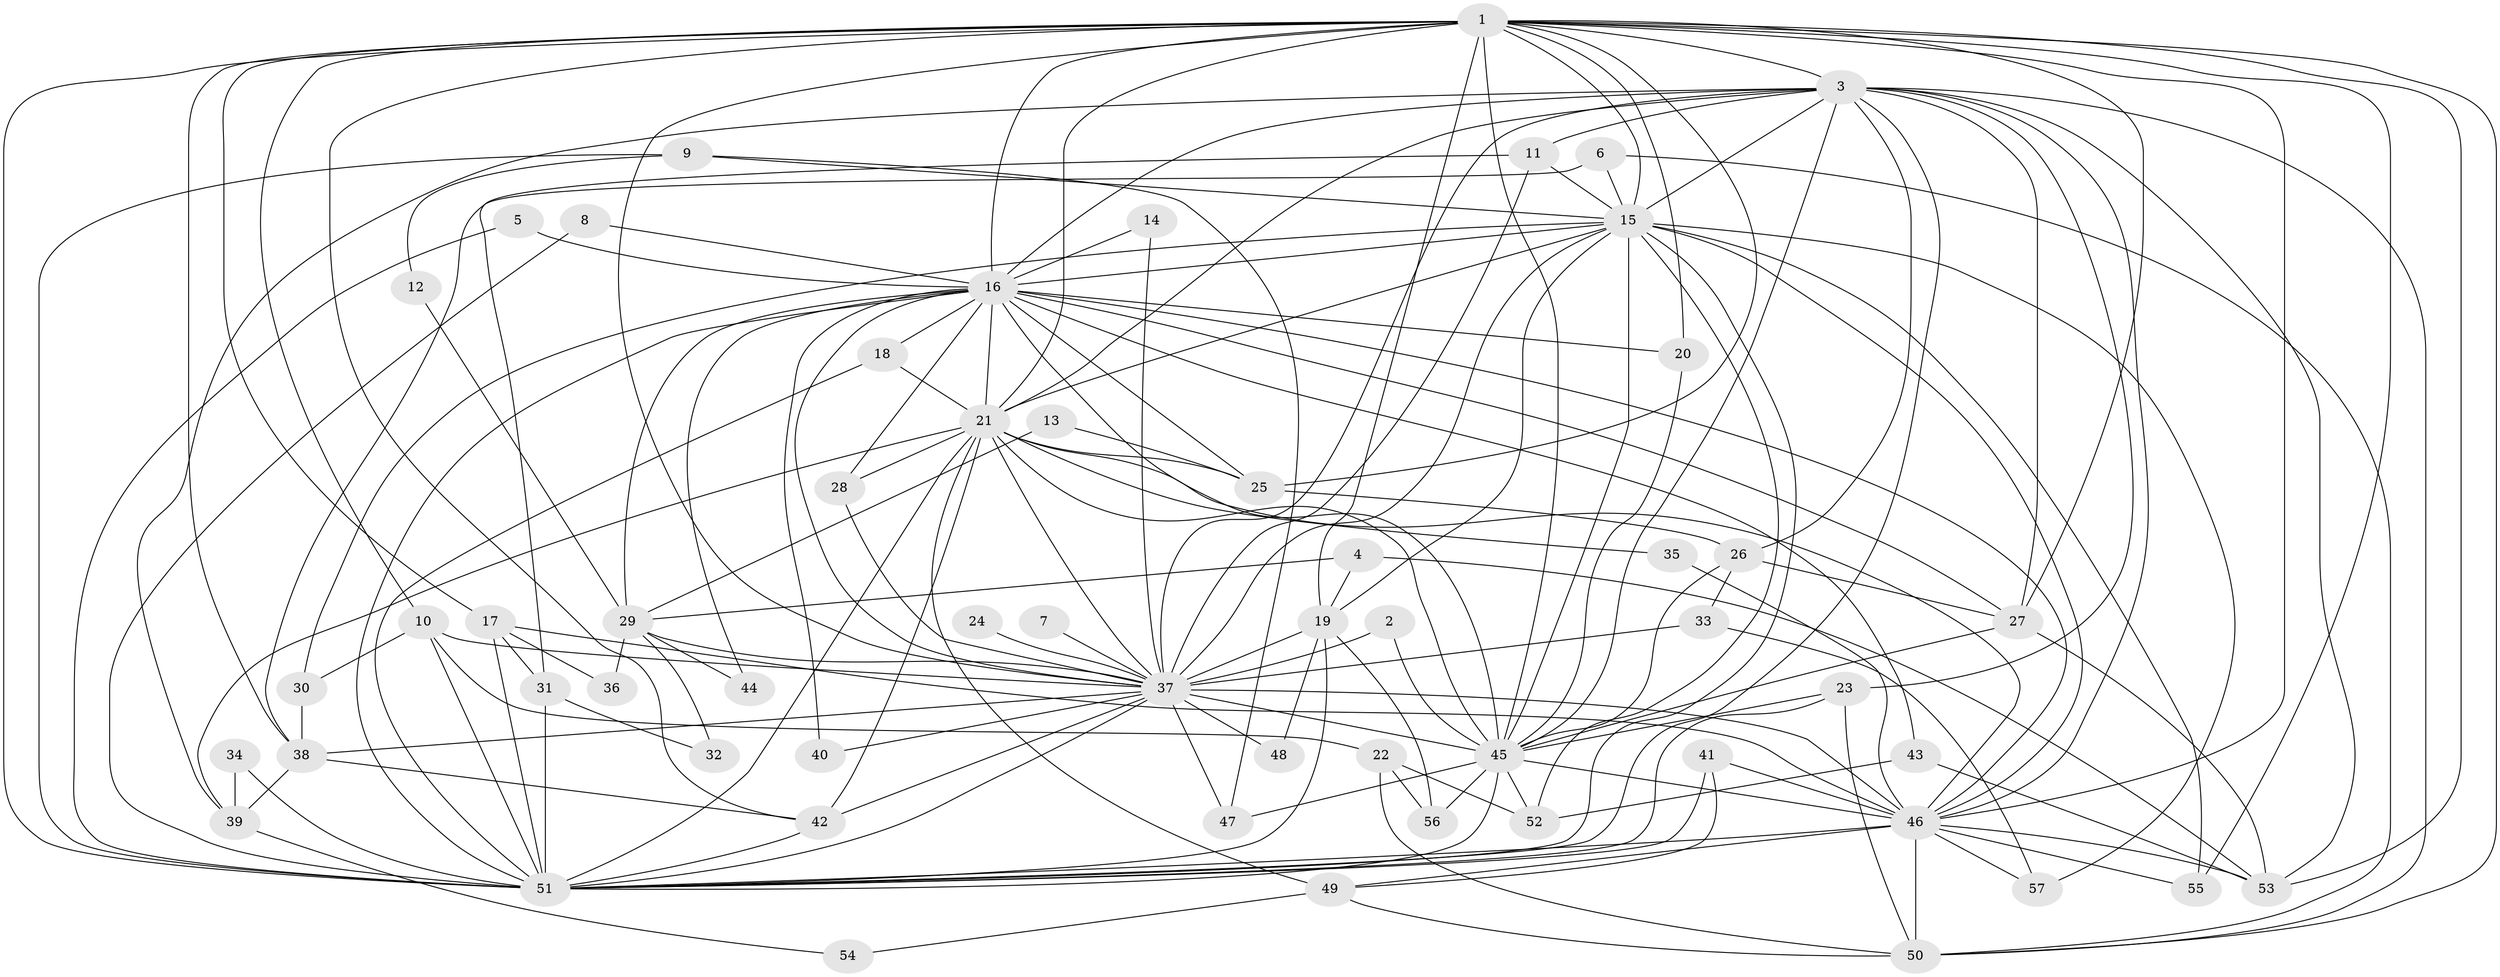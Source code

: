 // original degree distribution, {25: 0.017699115044247787, 18: 0.017699115044247787, 12: 0.008849557522123894, 24: 0.008849557522123894, 22: 0.008849557522123894, 28: 0.008849557522123894, 23: 0.008849557522123894, 21: 0.008849557522123894, 5: 0.04424778761061947, 7: 0.017699115044247787, 6: 0.04424778761061947, 2: 0.584070796460177, 3: 0.168141592920354, 8: 0.008849557522123894, 4: 0.04424778761061947}
// Generated by graph-tools (version 1.1) at 2025/36/03/04/25 23:36:14]
// undirected, 57 vertices, 164 edges
graph export_dot {
  node [color=gray90,style=filled];
  1;
  2;
  3;
  4;
  5;
  6;
  7;
  8;
  9;
  10;
  11;
  12;
  13;
  14;
  15;
  16;
  17;
  18;
  19;
  20;
  21;
  22;
  23;
  24;
  25;
  26;
  27;
  28;
  29;
  30;
  31;
  32;
  33;
  34;
  35;
  36;
  37;
  38;
  39;
  40;
  41;
  42;
  43;
  44;
  45;
  46;
  47;
  48;
  49;
  50;
  51;
  52;
  53;
  54;
  55;
  56;
  57;
  1 -- 3 [weight=2.0];
  1 -- 10 [weight=1.0];
  1 -- 15 [weight=4.0];
  1 -- 16 [weight=2.0];
  1 -- 17 [weight=1.0];
  1 -- 19 [weight=1.0];
  1 -- 20 [weight=1.0];
  1 -- 21 [weight=3.0];
  1 -- 25 [weight=1.0];
  1 -- 27 [weight=1.0];
  1 -- 37 [weight=2.0];
  1 -- 38 [weight=1.0];
  1 -- 42 [weight=1.0];
  1 -- 45 [weight=3.0];
  1 -- 46 [weight=3.0];
  1 -- 50 [weight=1.0];
  1 -- 51 [weight=3.0];
  1 -- 53 [weight=2.0];
  1 -- 55 [weight=1.0];
  2 -- 37 [weight=1.0];
  2 -- 45 [weight=1.0];
  3 -- 11 [weight=1.0];
  3 -- 15 [weight=1.0];
  3 -- 16 [weight=3.0];
  3 -- 21 [weight=1.0];
  3 -- 23 [weight=1.0];
  3 -- 26 [weight=1.0];
  3 -- 27 [weight=1.0];
  3 -- 37 [weight=1.0];
  3 -- 39 [weight=1.0];
  3 -- 45 [weight=1.0];
  3 -- 46 [weight=1.0];
  3 -- 50 [weight=1.0];
  3 -- 51 [weight=1.0];
  3 -- 53 [weight=1.0];
  4 -- 19 [weight=1.0];
  4 -- 29 [weight=1.0];
  4 -- 53 [weight=1.0];
  5 -- 16 [weight=1.0];
  5 -- 51 [weight=1.0];
  6 -- 15 [weight=1.0];
  6 -- 38 [weight=1.0];
  6 -- 50 [weight=1.0];
  7 -- 37 [weight=1.0];
  8 -- 16 [weight=1.0];
  8 -- 51 [weight=1.0];
  9 -- 12 [weight=1.0];
  9 -- 15 [weight=1.0];
  9 -- 47 [weight=1.0];
  9 -- 51 [weight=2.0];
  10 -- 22 [weight=1.0];
  10 -- 30 [weight=1.0];
  10 -- 37 [weight=1.0];
  10 -- 51 [weight=1.0];
  11 -- 15 [weight=1.0];
  11 -- 31 [weight=1.0];
  11 -- 37 [weight=1.0];
  12 -- 29 [weight=1.0];
  13 -- 25 [weight=1.0];
  13 -- 29 [weight=1.0];
  14 -- 16 [weight=1.0];
  14 -- 37 [weight=1.0];
  15 -- 16 [weight=1.0];
  15 -- 19 [weight=1.0];
  15 -- 21 [weight=1.0];
  15 -- 30 [weight=1.0];
  15 -- 37 [weight=2.0];
  15 -- 45 [weight=2.0];
  15 -- 46 [weight=1.0];
  15 -- 51 [weight=1.0];
  15 -- 52 [weight=1.0];
  15 -- 55 [weight=1.0];
  15 -- 57 [weight=1.0];
  16 -- 18 [weight=1.0];
  16 -- 20 [weight=1.0];
  16 -- 21 [weight=1.0];
  16 -- 25 [weight=1.0];
  16 -- 27 [weight=1.0];
  16 -- 28 [weight=1.0];
  16 -- 29 [weight=1.0];
  16 -- 37 [weight=1.0];
  16 -- 40 [weight=1.0];
  16 -- 43 [weight=1.0];
  16 -- 44 [weight=2.0];
  16 -- 45 [weight=2.0];
  16 -- 46 [weight=1.0];
  16 -- 51 [weight=1.0];
  17 -- 31 [weight=1.0];
  17 -- 36 [weight=1.0];
  17 -- 46 [weight=2.0];
  17 -- 51 [weight=1.0];
  18 -- 21 [weight=1.0];
  18 -- 51 [weight=1.0];
  19 -- 37 [weight=1.0];
  19 -- 48 [weight=1.0];
  19 -- 51 [weight=1.0];
  19 -- 56 [weight=1.0];
  20 -- 45 [weight=1.0];
  21 -- 25 [weight=1.0];
  21 -- 28 [weight=1.0];
  21 -- 35 [weight=1.0];
  21 -- 37 [weight=1.0];
  21 -- 39 [weight=1.0];
  21 -- 42 [weight=1.0];
  21 -- 45 [weight=1.0];
  21 -- 46 [weight=2.0];
  21 -- 49 [weight=1.0];
  21 -- 51 [weight=1.0];
  22 -- 50 [weight=1.0];
  22 -- 52 [weight=1.0];
  22 -- 56 [weight=1.0];
  23 -- 45 [weight=1.0];
  23 -- 50 [weight=1.0];
  23 -- 51 [weight=1.0];
  24 -- 37 [weight=1.0];
  25 -- 26 [weight=1.0];
  26 -- 27 [weight=1.0];
  26 -- 33 [weight=1.0];
  26 -- 45 [weight=1.0];
  27 -- 45 [weight=1.0];
  27 -- 53 [weight=1.0];
  28 -- 37 [weight=1.0];
  29 -- 32 [weight=1.0];
  29 -- 36 [weight=1.0];
  29 -- 37 [weight=1.0];
  29 -- 44 [weight=1.0];
  30 -- 38 [weight=1.0];
  31 -- 32 [weight=1.0];
  31 -- 51 [weight=1.0];
  33 -- 37 [weight=1.0];
  33 -- 57 [weight=1.0];
  34 -- 39 [weight=1.0];
  34 -- 51 [weight=1.0];
  35 -- 46 [weight=1.0];
  37 -- 38 [weight=1.0];
  37 -- 40 [weight=1.0];
  37 -- 42 [weight=1.0];
  37 -- 45 [weight=2.0];
  37 -- 46 [weight=1.0];
  37 -- 47 [weight=1.0];
  37 -- 48 [weight=1.0];
  37 -- 51 [weight=1.0];
  38 -- 39 [weight=1.0];
  38 -- 42 [weight=1.0];
  39 -- 54 [weight=1.0];
  41 -- 46 [weight=2.0];
  41 -- 49 [weight=1.0];
  41 -- 51 [weight=1.0];
  42 -- 51 [weight=1.0];
  43 -- 52 [weight=1.0];
  43 -- 53 [weight=1.0];
  45 -- 46 [weight=1.0];
  45 -- 47 [weight=1.0];
  45 -- 51 [weight=2.0];
  45 -- 52 [weight=1.0];
  45 -- 56 [weight=1.0];
  46 -- 49 [weight=2.0];
  46 -- 50 [weight=1.0];
  46 -- 51 [weight=2.0];
  46 -- 53 [weight=1.0];
  46 -- 55 [weight=1.0];
  46 -- 57 [weight=1.0];
  49 -- 50 [weight=1.0];
  49 -- 54 [weight=1.0];
}
